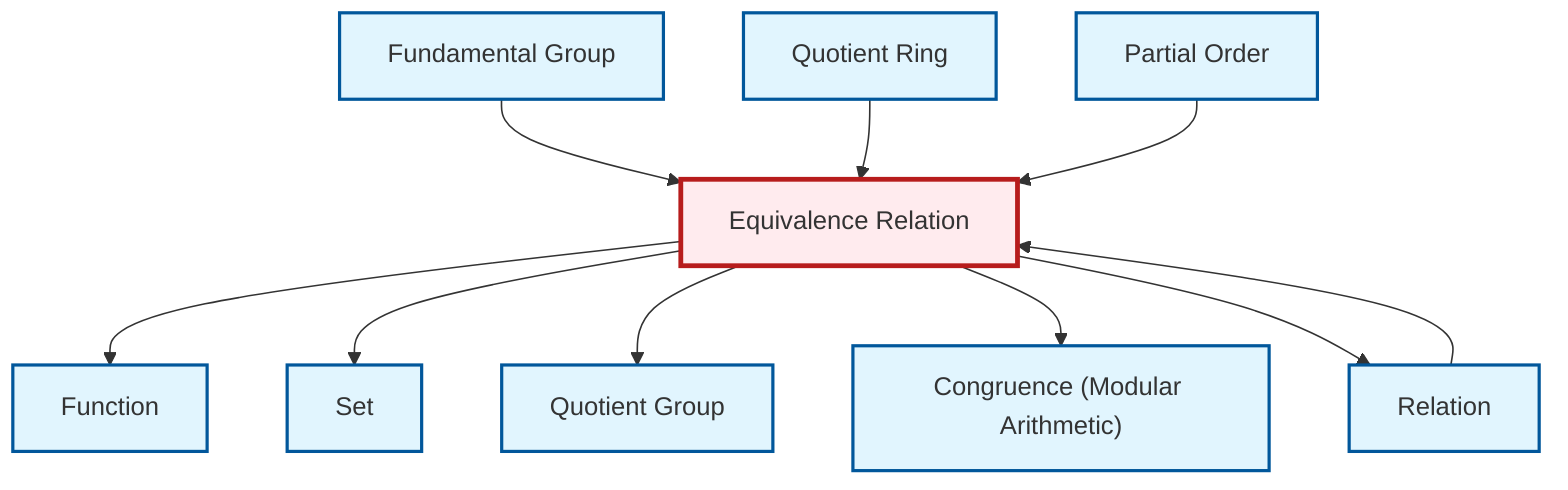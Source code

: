 graph TD
    classDef definition fill:#e1f5fe,stroke:#01579b,stroke-width:2px
    classDef theorem fill:#f3e5f5,stroke:#4a148c,stroke-width:2px
    classDef axiom fill:#fff3e0,stroke:#e65100,stroke-width:2px
    classDef example fill:#e8f5e9,stroke:#1b5e20,stroke-width:2px
    classDef current fill:#ffebee,stroke:#b71c1c,stroke-width:3px
    def-equivalence-relation["Equivalence Relation"]:::definition
    def-congruence["Congruence (Modular Arithmetic)"]:::definition
    def-quotient-group["Quotient Group"]:::definition
    def-partial-order["Partial Order"]:::definition
    def-quotient-ring["Quotient Ring"]:::definition
    def-function["Function"]:::definition
    def-set["Set"]:::definition
    def-relation["Relation"]:::definition
    def-fundamental-group["Fundamental Group"]:::definition
    def-relation --> def-equivalence-relation
    def-fundamental-group --> def-equivalence-relation
    def-equivalence-relation --> def-function
    def-equivalence-relation --> def-set
    def-quotient-ring --> def-equivalence-relation
    def-equivalence-relation --> def-quotient-group
    def-partial-order --> def-equivalence-relation
    def-equivalence-relation --> def-congruence
    def-equivalence-relation --> def-relation
    class def-equivalence-relation current